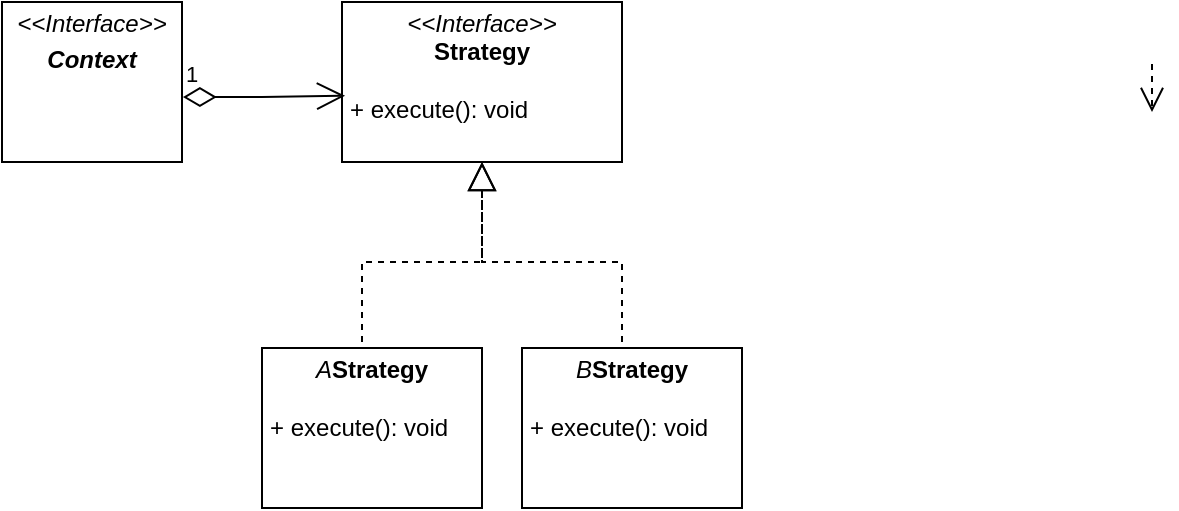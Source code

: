<mxfile version="21.3.6" type="device">
  <diagram name="Page-1" id="c4acf3e9-155e-7222-9cf6-157b1a14988f">
    <mxGraphModel dx="1050" dy="570" grid="1" gridSize="10" guides="1" tooltips="1" connect="1" arrows="1" fold="1" page="1" pageScale="1" pageWidth="850" pageHeight="1100" background="none" math="0" shadow="0">
      <root>
        <mxCell id="0" />
        <mxCell id="1" parent="0" />
        <mxCell id="5d2195bd80daf111-40" style="edgeStyle=orthogonalEdgeStyle;rounded=0;html=1;dashed=1;labelBackgroundColor=none;startFill=0;endArrow=open;endFill=0;endSize=10;fontFamily=Verdana;fontSize=10;" parent="1" edge="1">
          <mxGeometry relative="1" as="geometry">
            <Array as="points" />
            <mxPoint x="480" y="434" as="sourcePoint" />
            <mxPoint x="480" y="458" as="targetPoint" />
          </mxGeometry>
        </mxCell>
        <mxCell id="5d2195bd80daf111-15" value="&lt;p style=&quot;margin:0px;margin-top:4px;text-align:center;&quot;&gt;&lt;i&gt;&amp;lt;&amp;lt;Interface&amp;gt;&amp;gt;&lt;/i&gt;&lt;/p&gt;&lt;p style=&quot;margin:0px;margin-top:4px;text-align:center;&quot;&gt;&lt;i&gt;&lt;b&gt;Context&lt;/b&gt;&lt;/i&gt;&lt;br&gt;&lt;/p&gt;" style="verticalAlign=top;align=left;overflow=fill;fontSize=12;fontFamily=Helvetica;html=1;rounded=0;shadow=0;comic=0;labelBackgroundColor=none;strokeWidth=1" parent="1" vertex="1">
          <mxGeometry x="170" y="240" width="90" height="80" as="geometry" />
        </mxCell>
        <mxCell id="Wid-Sc63UzmZwyBbs8Lr-17" value="&lt;p style=&quot;margin:0px;margin-top:4px;text-align:center;&quot;&gt;&lt;i&gt;&amp;lt;&amp;lt;Interface&amp;gt;&amp;gt;&lt;/i&gt;&lt;br&gt;&lt;/p&gt;&lt;div style=&quot;text-align: center;&quot;&gt;&lt;b&gt;Strategy&lt;/b&gt;&lt;/div&gt;&lt;p style=&quot;margin:0px;margin-left:4px;&quot;&gt;&lt;br&gt;&lt;/p&gt;&lt;p style=&quot;margin:0px;margin-left:4px;&quot;&gt;&lt;/p&gt;&lt;p style=&quot;margin:0px;margin-left:4px;&quot;&gt;+ execute(): void&lt;/p&gt;" style="verticalAlign=top;align=left;overflow=fill;fontSize=12;fontFamily=Helvetica;html=1;rounded=0;shadow=0;comic=0;labelBackgroundColor=none;strokeWidth=1" vertex="1" parent="1">
          <mxGeometry x="340" y="240" width="140" height="80" as="geometry" />
        </mxCell>
        <mxCell id="Wid-Sc63UzmZwyBbs8Lr-21" value="" style="endArrow=block;dashed=1;endFill=0;endSize=12;html=1;rounded=0;" edge="1" parent="1">
          <mxGeometry width="160" relative="1" as="geometry">
            <mxPoint x="350" y="410" as="sourcePoint" />
            <mxPoint x="410" y="320" as="targetPoint" />
            <Array as="points">
              <mxPoint x="350" y="370" />
              <mxPoint x="410" y="370" />
            </Array>
          </mxGeometry>
        </mxCell>
        <mxCell id="Wid-Sc63UzmZwyBbs8Lr-22" value="" style="endArrow=block;dashed=1;endFill=0;endSize=12;html=1;rounded=0;entryX=0.5;entryY=1;entryDx=0;entryDy=0;" edge="1" parent="1" target="Wid-Sc63UzmZwyBbs8Lr-17">
          <mxGeometry width="160" relative="1" as="geometry">
            <mxPoint x="480" y="410" as="sourcePoint" />
            <mxPoint x="405" y="340" as="targetPoint" />
            <Array as="points">
              <mxPoint x="480" y="370" />
              <mxPoint x="410" y="370" />
            </Array>
          </mxGeometry>
        </mxCell>
        <mxCell id="Wid-Sc63UzmZwyBbs8Lr-25" style="edgeStyle=orthogonalEdgeStyle;rounded=0;html=1;dashed=1;labelBackgroundColor=none;startFill=0;endArrow=open;endFill=0;endSize=10;fontFamily=Verdana;fontSize=10;" edge="1" parent="1">
          <mxGeometry relative="1" as="geometry">
            <Array as="points" />
            <mxPoint x="745" y="271" as="sourcePoint" />
            <mxPoint x="745" y="295" as="targetPoint" />
          </mxGeometry>
        </mxCell>
        <mxCell id="Wid-Sc63UzmZwyBbs8Lr-35" value="1" style="endArrow=open;html=1;endSize=12;startArrow=diamondThin;startSize=14;startFill=0;edgeStyle=orthogonalEdgeStyle;align=left;verticalAlign=bottom;rounded=0;entryX=0.011;entryY=0.586;entryDx=0;entryDy=0;entryPerimeter=0;exitX=1.005;exitY=0.594;exitDx=0;exitDy=0;exitPerimeter=0;" edge="1" parent="1" source="5d2195bd80daf111-15" target="Wid-Sc63UzmZwyBbs8Lr-17">
          <mxGeometry x="-1" y="3" relative="1" as="geometry">
            <mxPoint x="270" y="271" as="sourcePoint" />
            <mxPoint x="400" y="270" as="targetPoint" />
          </mxGeometry>
        </mxCell>
        <mxCell id="Wid-Sc63UzmZwyBbs8Lr-37" value="&lt;p style=&quot;margin:0px;margin-top:4px;text-align:center;&quot;&gt;&lt;span style=&quot;background-color: initial;&quot;&gt;&lt;i&gt;A&lt;/i&gt;&lt;/span&gt;&lt;b style=&quot;background-color: initial;&quot;&gt;Strategy&lt;/b&gt;&lt;br&gt;&lt;/p&gt;&lt;p style=&quot;margin:0px;margin-left:4px;&quot;&gt;&lt;br&gt;&lt;/p&gt;&lt;p style=&quot;margin:0px;margin-left:4px;&quot;&gt;&lt;/p&gt;&lt;p style=&quot;margin:0px;margin-left:4px;&quot;&gt;+ execute(): void&lt;/p&gt;" style="verticalAlign=top;align=left;overflow=fill;fontSize=12;fontFamily=Helvetica;html=1;rounded=0;shadow=0;comic=0;labelBackgroundColor=none;strokeWidth=1" vertex="1" parent="1">
          <mxGeometry x="300" y="413" width="110" height="80" as="geometry" />
        </mxCell>
        <mxCell id="Wid-Sc63UzmZwyBbs8Lr-38" value="&lt;p style=&quot;margin:0px;margin-top:4px;text-align:center;&quot;&gt;&lt;span style=&quot;background-color: initial;&quot;&gt;&lt;i&gt;B&lt;/i&gt;&lt;/span&gt;&lt;b style=&quot;background-color: initial;&quot;&gt;Strategy&lt;/b&gt;&lt;br&gt;&lt;/p&gt;&lt;p style=&quot;margin:0px;margin-left:4px;&quot;&gt;&lt;br&gt;&lt;/p&gt;&lt;p style=&quot;margin:0px;margin-left:4px;&quot;&gt;&lt;/p&gt;&lt;p style=&quot;margin:0px;margin-left:4px;&quot;&gt;+ execute(): void&lt;/p&gt;" style="verticalAlign=top;align=left;overflow=fill;fontSize=12;fontFamily=Helvetica;html=1;rounded=0;shadow=0;comic=0;labelBackgroundColor=none;strokeWidth=1" vertex="1" parent="1">
          <mxGeometry x="430" y="413" width="110" height="80" as="geometry" />
        </mxCell>
      </root>
    </mxGraphModel>
  </diagram>
</mxfile>
